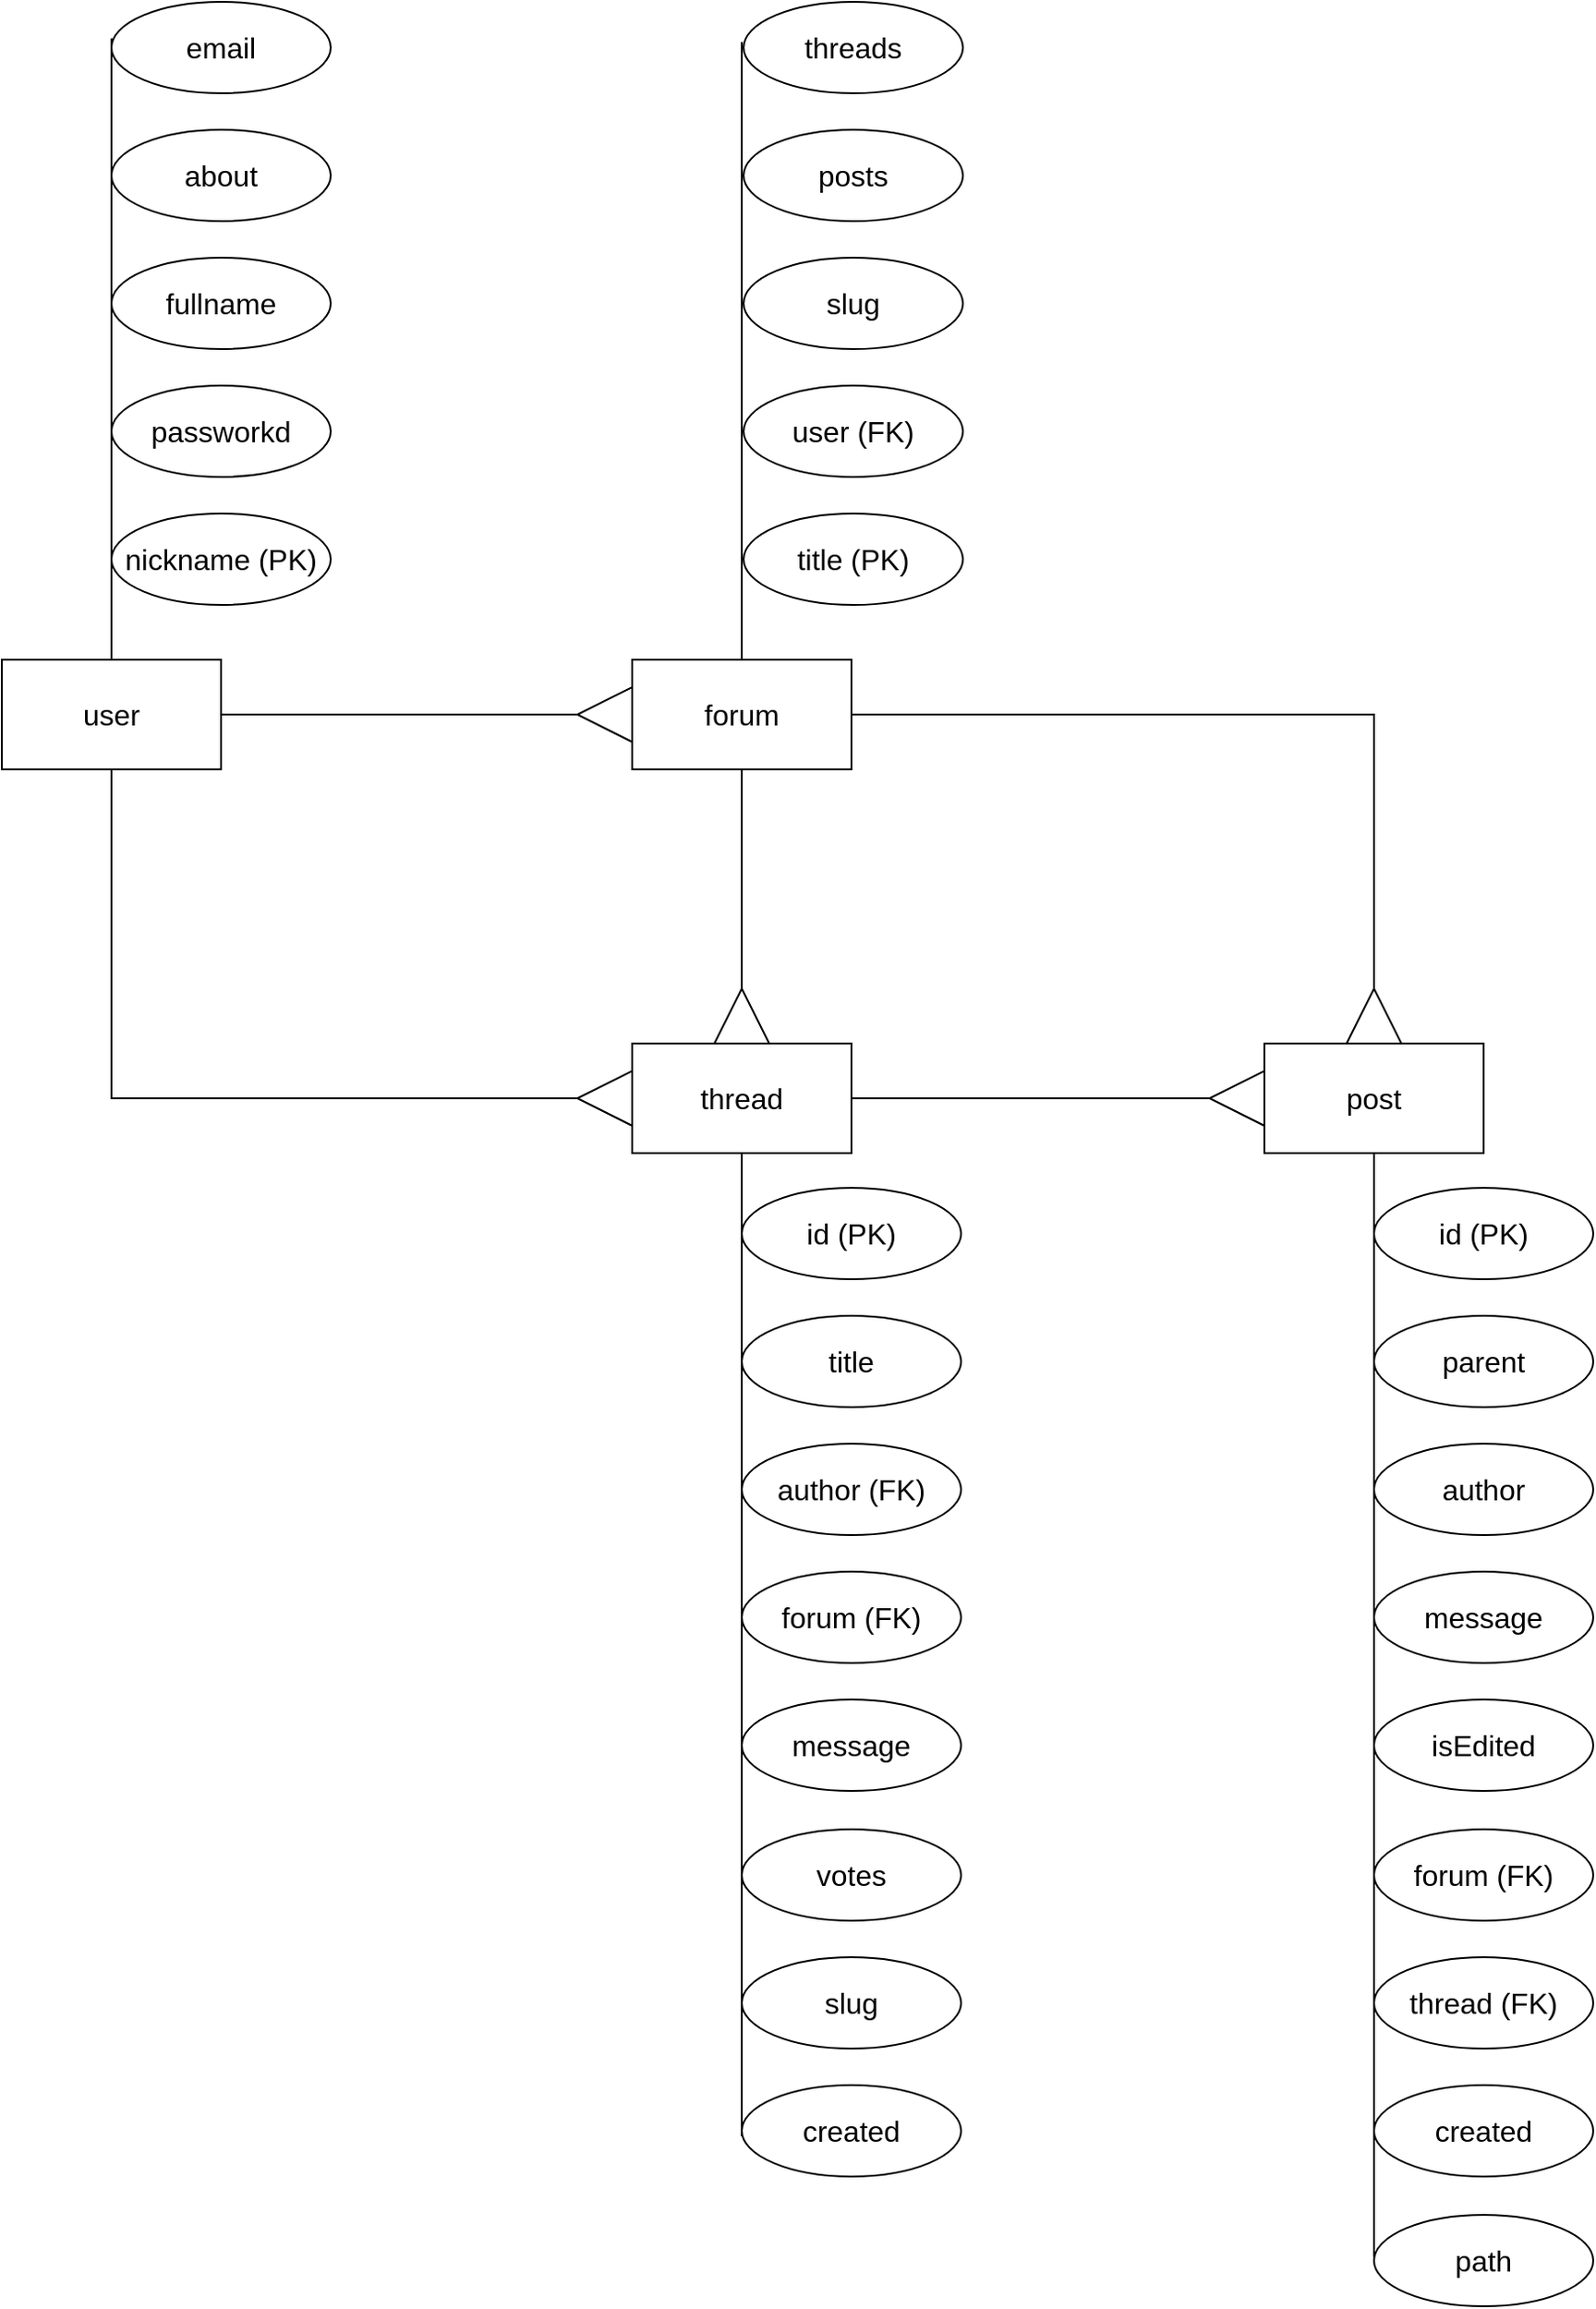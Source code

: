 <mxfile version="15.5.0" type="device"><diagram id="nERV0d30EM3sL5NL6YUP" name="Page-1"><mxGraphModel dx="1351" dy="910" grid="1" gridSize="10" guides="1" tooltips="1" connect="1" arrows="1" fold="1" page="1" pageScale="1" pageWidth="827" pageHeight="1169" math="0" shadow="0"><root><mxCell id="0"/><mxCell id="1" parent="0"/><mxCell id="PT8kabDbm-A6CVnigGuV-8" style="edgeStyle=orthogonalEdgeStyle;rounded=0;orthogonalLoop=1;jettySize=auto;html=1;exitX=0.5;exitY=0;exitDx=0;exitDy=0;fontSize=16;endArrow=none;endFill=0;" edge="1" parent="1" source="PT8kabDbm-A6CVnigGuV-1"><mxGeometry relative="1" as="geometry"><mxPoint x="220" y="40" as="targetPoint"/></mxGeometry></mxCell><mxCell id="PT8kabDbm-A6CVnigGuV-25" style="edgeStyle=orthogonalEdgeStyle;rounded=0;orthogonalLoop=1;jettySize=auto;html=1;exitX=1;exitY=0.5;exitDx=0;exitDy=0;entryX=0;entryY=0.5;entryDx=0;entryDy=0;fontSize=16;endArrow=none;endFill=0;startArrow=none;" edge="1" parent="1" source="PT8kabDbm-A6CVnigGuV-1" target="PT8kabDbm-A6CVnigGuV-12"><mxGeometry relative="1" as="geometry"><mxPoint x="310" y="410" as="sourcePoint"/></mxGeometry></mxCell><mxCell id="PT8kabDbm-A6CVnigGuV-64" style="edgeStyle=orthogonalEdgeStyle;rounded=0;orthogonalLoop=1;jettySize=auto;html=1;exitX=0.5;exitY=1;exitDx=0;exitDy=0;entryX=0;entryY=0.5;entryDx=0;entryDy=0;fontSize=16;endArrow=none;endFill=0;" edge="1" parent="1" source="PT8kabDbm-A6CVnigGuV-1" target="PT8kabDbm-A6CVnigGuV-48"><mxGeometry relative="1" as="geometry"/></mxCell><mxCell id="PT8kabDbm-A6CVnigGuV-1" value="&lt;font style=&quot;font-size: 16px&quot;&gt;user&lt;/font&gt;" style="rounded=0;whiteSpace=wrap;html=1;" vertex="1" parent="1"><mxGeometry x="160" y="380" width="120" height="60" as="geometry"/></mxCell><mxCell id="PT8kabDbm-A6CVnigGuV-2" value="nickname (PK)" style="ellipse;whiteSpace=wrap;html=1;fontSize=16;" vertex="1" parent="1"><mxGeometry x="220" y="300" width="120" height="50" as="geometry"/></mxCell><mxCell id="PT8kabDbm-A6CVnigGuV-5" value="passworkd" style="ellipse;whiteSpace=wrap;html=1;fontSize=16;" vertex="1" parent="1"><mxGeometry x="220" y="230" width="120" height="50" as="geometry"/></mxCell><mxCell id="PT8kabDbm-A6CVnigGuV-6" value="fullname" style="ellipse;whiteSpace=wrap;html=1;fontSize=16;" vertex="1" parent="1"><mxGeometry x="220" y="160" width="120" height="50" as="geometry"/></mxCell><mxCell id="PT8kabDbm-A6CVnigGuV-7" value="about" style="ellipse;whiteSpace=wrap;html=1;fontSize=16;" vertex="1" parent="1"><mxGeometry x="220" y="90" width="120" height="50" as="geometry"/></mxCell><mxCell id="PT8kabDbm-A6CVnigGuV-9" value="email" style="ellipse;whiteSpace=wrap;html=1;fontSize=16;" vertex="1" parent="1"><mxGeometry x="220" y="20" width="120" height="50" as="geometry"/></mxCell><mxCell id="PT8kabDbm-A6CVnigGuV-19" style="edgeStyle=orthogonalEdgeStyle;rounded=0;orthogonalLoop=1;jettySize=auto;html=1;exitX=0.5;exitY=0;exitDx=0;exitDy=0;fontSize=16;endArrow=none;endFill=0;" edge="1" parent="1"><mxGeometry relative="1" as="geometry"><mxPoint x="565" y="42" as="targetPoint"/><mxPoint x="565" y="382" as="sourcePoint"/></mxGeometry></mxCell><mxCell id="PT8kabDbm-A6CVnigGuV-61" style="edgeStyle=orthogonalEdgeStyle;rounded=0;orthogonalLoop=1;jettySize=auto;html=1;exitX=0.5;exitY=1;exitDx=0;exitDy=0;entryX=0.5;entryY=0;entryDx=0;entryDy=0;fontSize=16;endArrow=none;endFill=0;" edge="1" parent="1" source="PT8kabDbm-A6CVnigGuV-12" target="PT8kabDbm-A6CVnigGuV-48"><mxGeometry relative="1" as="geometry"/></mxCell><mxCell id="PT8kabDbm-A6CVnigGuV-12" value="&lt;font size=&quot;3&quot;&gt;forum&lt;/font&gt;" style="rounded=0;whiteSpace=wrap;html=1;" vertex="1" parent="1"><mxGeometry x="505" y="380" width="120" height="60" as="geometry"/></mxCell><mxCell id="PT8kabDbm-A6CVnigGuV-20" value="title (PK)" style="ellipse;whiteSpace=wrap;html=1;fontSize=16;" vertex="1" parent="1"><mxGeometry x="566" y="300" width="120" height="50" as="geometry"/></mxCell><mxCell id="PT8kabDbm-A6CVnigGuV-21" value="user (FK)" style="ellipse;whiteSpace=wrap;html=1;fontSize=16;" vertex="1" parent="1"><mxGeometry x="566" y="230" width="120" height="50" as="geometry"/></mxCell><mxCell id="PT8kabDbm-A6CVnigGuV-22" value="slug" style="ellipse;whiteSpace=wrap;html=1;fontSize=16;" vertex="1" parent="1"><mxGeometry x="566" y="160" width="120" height="50" as="geometry"/></mxCell><mxCell id="PT8kabDbm-A6CVnigGuV-23" value="posts" style="ellipse;whiteSpace=wrap;html=1;fontSize=16;" vertex="1" parent="1"><mxGeometry x="566" y="90" width="120" height="50" as="geometry"/></mxCell><mxCell id="PT8kabDbm-A6CVnigGuV-24" value="threads" style="ellipse;whiteSpace=wrap;html=1;fontSize=16;" vertex="1" parent="1"><mxGeometry x="566" y="20" width="120" height="50" as="geometry"/></mxCell><mxCell id="PT8kabDbm-A6CVnigGuV-27" value="" style="edgeStyle=orthogonalEdgeStyle;rounded=0;orthogonalLoop=1;jettySize=auto;html=1;exitX=1;exitY=0.5;exitDx=0;exitDy=0;entryX=0;entryY=0.5;entryDx=0;entryDy=0;fontSize=16;endArrow=none;endFill=0;" edge="1" parent="1" source="PT8kabDbm-A6CVnigGuV-1"><mxGeometry relative="1" as="geometry"><mxPoint x="280" y="410" as="sourcePoint"/><mxPoint x="280" y="410" as="targetPoint"/></mxGeometry></mxCell><mxCell id="PT8kabDbm-A6CVnigGuV-28" value="" style="triangle;whiteSpace=wrap;html=1;fontSize=16;rotation=-180;" vertex="1" parent="1"><mxGeometry x="475" y="395" width="30" height="30" as="geometry"/></mxCell><mxCell id="PT8kabDbm-A6CVnigGuV-58" style="edgeStyle=orthogonalEdgeStyle;rounded=0;orthogonalLoop=1;jettySize=auto;html=1;exitX=0.5;exitY=1;exitDx=0;exitDy=0;fontSize=16;endArrow=none;endFill=0;" edge="1" parent="1"><mxGeometry relative="1" as="geometry"><mxPoint x="565" y="1188" as="targetPoint"/><mxPoint x="565" y="638" as="sourcePoint"/></mxGeometry></mxCell><mxCell id="PT8kabDbm-A6CVnigGuV-80" style="edgeStyle=orthogonalEdgeStyle;rounded=0;orthogonalLoop=1;jettySize=auto;html=1;exitX=1;exitY=0.5;exitDx=0;exitDy=0;entryX=0;entryY=0.5;entryDx=0;entryDy=0;fontSize=16;endArrow=none;endFill=0;" edge="1" parent="1" source="PT8kabDbm-A6CVnigGuV-48" target="PT8kabDbm-A6CVnigGuV-67"><mxGeometry relative="1" as="geometry"/></mxCell><mxCell id="PT8kabDbm-A6CVnigGuV-48" value="&lt;font size=&quot;3&quot;&gt;thread&lt;/font&gt;" style="rounded=0;whiteSpace=wrap;html=1;" vertex="1" parent="1"><mxGeometry x="505" y="590" width="120" height="60" as="geometry"/></mxCell><mxCell id="PT8kabDbm-A6CVnigGuV-49" value="message" style="ellipse;whiteSpace=wrap;html=1;fontSize=16;" vertex="1" parent="1"><mxGeometry x="565" y="949" width="120" height="50" as="geometry"/></mxCell><mxCell id="PT8kabDbm-A6CVnigGuV-50" value="forum (FK)" style="ellipse;whiteSpace=wrap;html=1;fontSize=16;" vertex="1" parent="1"><mxGeometry x="565" y="879" width="120" height="50" as="geometry"/></mxCell><mxCell id="PT8kabDbm-A6CVnigGuV-51" value="author (FK)" style="ellipse;whiteSpace=wrap;html=1;fontSize=16;" vertex="1" parent="1"><mxGeometry x="565" y="809" width="120" height="50" as="geometry"/></mxCell><mxCell id="PT8kabDbm-A6CVnigGuV-52" value="title" style="ellipse;whiteSpace=wrap;html=1;fontSize=16;" vertex="1" parent="1"><mxGeometry x="565" y="739" width="120" height="50" as="geometry"/></mxCell><mxCell id="PT8kabDbm-A6CVnigGuV-53" value="id (PK)" style="ellipse;whiteSpace=wrap;html=1;fontSize=16;" vertex="1" parent="1"><mxGeometry x="565" y="669" width="120" height="50" as="geometry"/></mxCell><mxCell id="PT8kabDbm-A6CVnigGuV-55" value="created" style="ellipse;whiteSpace=wrap;html=1;fontSize=16;" vertex="1" parent="1"><mxGeometry x="565" y="1160" width="120" height="50" as="geometry"/></mxCell><mxCell id="PT8kabDbm-A6CVnigGuV-56" value="slug" style="ellipse;whiteSpace=wrap;html=1;fontSize=16;" vertex="1" parent="1"><mxGeometry x="565" y="1090" width="120" height="50" as="geometry"/></mxCell><mxCell id="PT8kabDbm-A6CVnigGuV-57" value="votes" style="ellipse;whiteSpace=wrap;html=1;fontSize=16;" vertex="1" parent="1"><mxGeometry x="565" y="1020" width="120" height="50" as="geometry"/></mxCell><mxCell id="PT8kabDbm-A6CVnigGuV-59" value="" style="triangle;whiteSpace=wrap;html=1;fontSize=16;rotation=-90;" vertex="1" parent="1"><mxGeometry x="550" y="560" width="30" height="30" as="geometry"/></mxCell><mxCell id="PT8kabDbm-A6CVnigGuV-63" value="" style="triangle;whiteSpace=wrap;html=1;fontSize=16;rotation=-180;" vertex="1" parent="1"><mxGeometry x="475" y="605" width="30" height="30" as="geometry"/></mxCell><mxCell id="PT8kabDbm-A6CVnigGuV-66" style="edgeStyle=orthogonalEdgeStyle;rounded=0;orthogonalLoop=1;jettySize=auto;html=1;exitX=0.5;exitY=1;exitDx=0;exitDy=0;fontSize=16;endArrow=none;endFill=0;" edge="1" parent="1" source="PT8kabDbm-A6CVnigGuV-67"><mxGeometry relative="1" as="geometry"><mxPoint x="911.0" y="1254" as="targetPoint"/><mxPoint x="911.0" y="704" as="sourcePoint"/></mxGeometry></mxCell><mxCell id="PT8kabDbm-A6CVnigGuV-79" style="edgeStyle=orthogonalEdgeStyle;rounded=0;orthogonalLoop=1;jettySize=auto;html=1;exitX=0.5;exitY=0;exitDx=0;exitDy=0;entryX=1;entryY=0.5;entryDx=0;entryDy=0;fontSize=16;endArrow=none;endFill=0;" edge="1" parent="1" source="PT8kabDbm-A6CVnigGuV-67" target="PT8kabDbm-A6CVnigGuV-12"><mxGeometry relative="1" as="geometry"/></mxCell><mxCell id="PT8kabDbm-A6CVnigGuV-67" value="&lt;font size=&quot;3&quot;&gt;post&lt;/font&gt;" style="rounded=0;whiteSpace=wrap;html=1;" vertex="1" parent="1"><mxGeometry x="851" y="590" width="120" height="60" as="geometry"/></mxCell><mxCell id="PT8kabDbm-A6CVnigGuV-68" value="isEdited" style="ellipse;whiteSpace=wrap;html=1;fontSize=16;" vertex="1" parent="1"><mxGeometry x="911" y="949" width="120" height="50" as="geometry"/></mxCell><mxCell id="PT8kabDbm-A6CVnigGuV-69" value="message" style="ellipse;whiteSpace=wrap;html=1;fontSize=16;" vertex="1" parent="1"><mxGeometry x="911" y="879" width="120" height="50" as="geometry"/></mxCell><mxCell id="PT8kabDbm-A6CVnigGuV-70" value="author" style="ellipse;whiteSpace=wrap;html=1;fontSize=16;" vertex="1" parent="1"><mxGeometry x="911" y="809" width="120" height="50" as="geometry"/></mxCell><mxCell id="PT8kabDbm-A6CVnigGuV-71" value="parent" style="ellipse;whiteSpace=wrap;html=1;fontSize=16;" vertex="1" parent="1"><mxGeometry x="911" y="739" width="120" height="50" as="geometry"/></mxCell><mxCell id="PT8kabDbm-A6CVnigGuV-72" value="id (PK)" style="ellipse;whiteSpace=wrap;html=1;fontSize=16;" vertex="1" parent="1"><mxGeometry x="911" y="669" width="120" height="50" as="geometry"/></mxCell><mxCell id="PT8kabDbm-A6CVnigGuV-73" value="created" style="ellipse;whiteSpace=wrap;html=1;fontSize=16;" vertex="1" parent="1"><mxGeometry x="911" y="1160" width="120" height="50" as="geometry"/></mxCell><mxCell id="PT8kabDbm-A6CVnigGuV-74" value="thread (FK)" style="ellipse;whiteSpace=wrap;html=1;fontSize=16;" vertex="1" parent="1"><mxGeometry x="911" y="1090" width="120" height="50" as="geometry"/></mxCell><mxCell id="PT8kabDbm-A6CVnigGuV-75" value="forum (FK)" style="ellipse;whiteSpace=wrap;html=1;fontSize=16;" vertex="1" parent="1"><mxGeometry x="911" y="1020" width="120" height="50" as="geometry"/></mxCell><mxCell id="PT8kabDbm-A6CVnigGuV-77" value="path" style="ellipse;whiteSpace=wrap;html=1;fontSize=16;" vertex="1" parent="1"><mxGeometry x="911" y="1231" width="120" height="50" as="geometry"/></mxCell><mxCell id="PT8kabDbm-A6CVnigGuV-78" value="" style="triangle;whiteSpace=wrap;html=1;fontSize=16;rotation=-90;" vertex="1" parent="1"><mxGeometry x="896" y="560" width="30" height="30" as="geometry"/></mxCell><mxCell id="PT8kabDbm-A6CVnigGuV-81" value="" style="triangle;whiteSpace=wrap;html=1;fontSize=16;rotation=-180;" vertex="1" parent="1"><mxGeometry x="821" y="605" width="30" height="30" as="geometry"/></mxCell></root></mxGraphModel></diagram></mxfile>